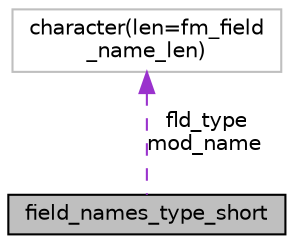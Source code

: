 digraph "field_names_type_short"
{
 // INTERACTIVE_SVG=YES
 // LATEX_PDF_SIZE
  edge [fontname="Helvetica",fontsize="10",labelfontname="Helvetica",labelfontsize="10"];
  node [fontname="Helvetica",fontsize="10",shape=record];
  Node1 [label="field_names_type_short",height=0.2,width=0.4,color="black", fillcolor="grey75", style="filled", fontcolor="black",tooltip="Private type for internal use."];
  Node2 -> Node1 [dir="back",color="darkorchid3",fontsize="10",style="dashed",label=" fld_type\nmod_name" ,fontname="Helvetica"];
  Node2 [label="character(len=fm_field\l_name_len)",height=0.2,width=0.4,color="grey75", fillcolor="white", style="filled",tooltip=" "];
}
